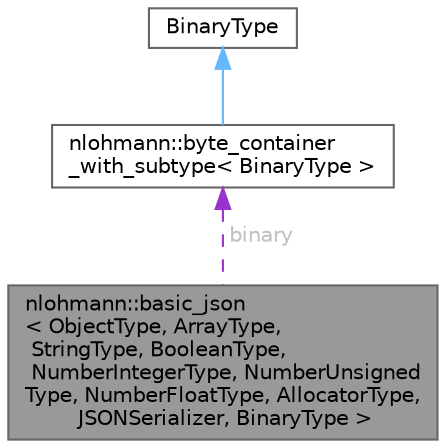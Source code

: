 digraph "nlohmann::basic_json&lt; ObjectType, ArrayType, StringType, BooleanType, NumberIntegerType, NumberUnsignedType, NumberFloatType, AllocatorType, JSONSerializer, BinaryType &gt;"
{
 // LATEX_PDF_SIZE
  bgcolor="transparent";
  edge [fontname=Helvetica,fontsize=10,labelfontname=Helvetica,labelfontsize=10];
  node [fontname=Helvetica,fontsize=10,shape=box,height=0.2,width=0.4];
  Node1 [id="Node000001",label="nlohmann::basic_json\l\< ObjectType, ArrayType,\l StringType, BooleanType,\l NumberIntegerType, NumberUnsigned\lType, NumberFloatType, AllocatorType,\l JSONSerializer, BinaryType \>",height=0.2,width=0.4,color="gray40", fillcolor="grey60", style="filled", fontcolor="black",tooltip="a class to store JSON values"];
  Node2 -> Node1 [id="edge3_Node000001_Node000002",dir="back",color="darkorchid3",style="dashed",tooltip=" ",label=" binary",fontcolor="grey" ];
  Node2 [id="Node000002",label="nlohmann::byte_container\l_with_subtype\< BinaryType \>",height=0.2,width=0.4,color="gray40", fillcolor="white", style="filled",URL="$classnlohmann_1_1byte__container__with__subtype.html",tooltip="an internal type for a backed binary type"];
  Node3 -> Node2 [id="edge4_Node000002_Node000003",dir="back",color="steelblue1",style="solid",tooltip=" "];
  Node3 [id="Node000003",label="BinaryType",height=0.2,width=0.4,color="gray40", fillcolor="white", style="filled",tooltip=" "];
}
